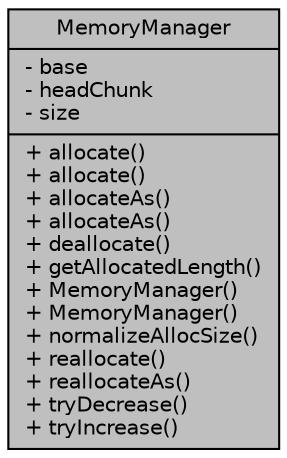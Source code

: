 digraph "MemoryManager"
{
  edge [fontname="Helvetica",fontsize="10",labelfontname="Helvetica",labelfontsize="10"];
  node [fontname="Helvetica",fontsize="10",shape=record];
  Node668 [label="{MemoryManager\n|- base\l- headChunk\l- size\l|+ allocate()\l+ allocate()\l+ allocateAs()\l+ allocateAs()\l+ deallocate()\l+ getAllocatedLength()\l+ MemoryManager()\l+ MemoryManager()\l+ normalizeAllocSize()\l+ reallocate()\l+ reallocateAs()\l+ tryDecrease()\l+ tryIncrease()\l}",height=0.2,width=0.4,color="black", fillcolor="grey75", style="filled", fontcolor="black"];
}

